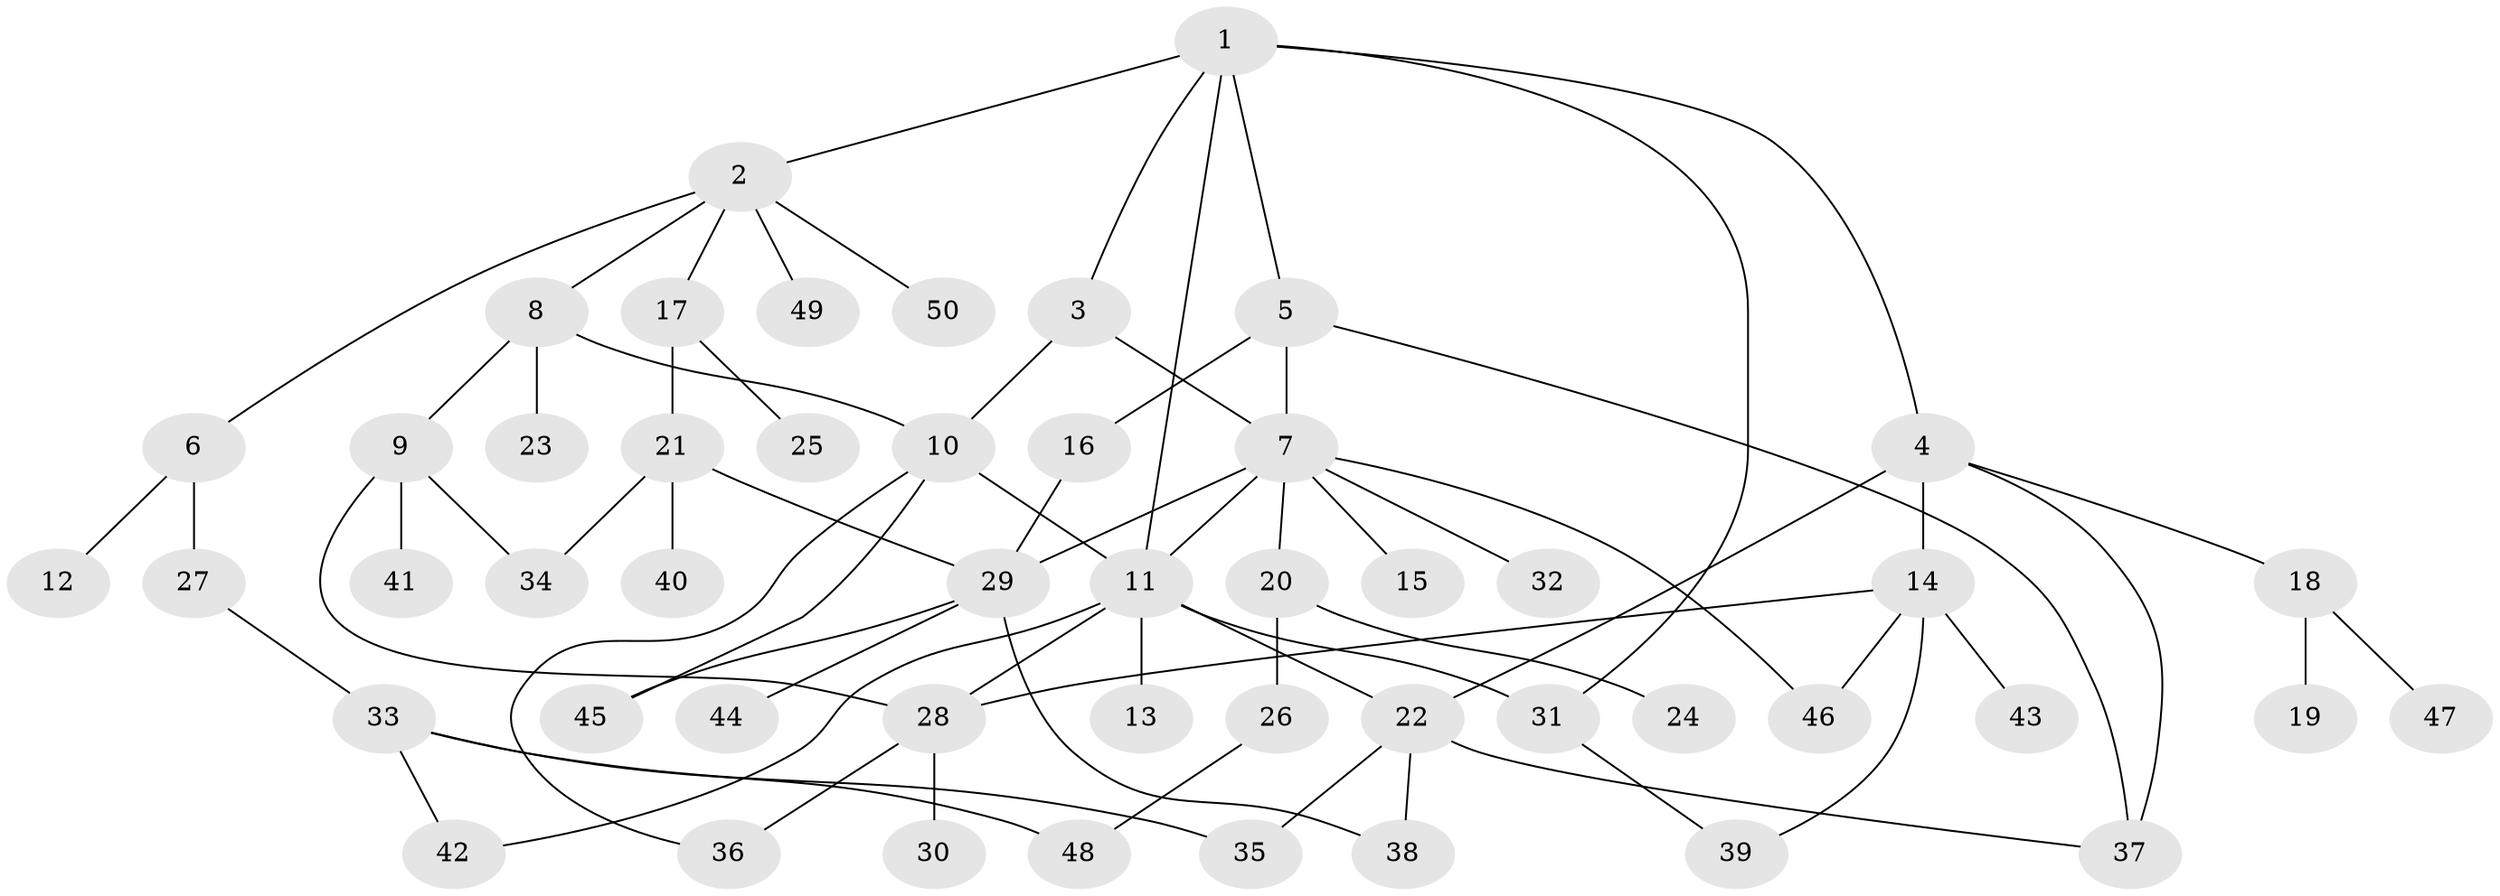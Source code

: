 // coarse degree distribution, {10: 0.058823529411764705, 3: 0.058823529411764705, 5: 0.029411764705882353, 4: 0.17647058823529413, 2: 0.23529411764705882, 9: 0.029411764705882353, 6: 0.058823529411764705, 1: 0.35294117647058826}
// Generated by graph-tools (version 1.1) at 2025/41/03/06/25 10:41:29]
// undirected, 50 vertices, 70 edges
graph export_dot {
graph [start="1"]
  node [color=gray90,style=filled];
  1;
  2;
  3;
  4;
  5;
  6;
  7;
  8;
  9;
  10;
  11;
  12;
  13;
  14;
  15;
  16;
  17;
  18;
  19;
  20;
  21;
  22;
  23;
  24;
  25;
  26;
  27;
  28;
  29;
  30;
  31;
  32;
  33;
  34;
  35;
  36;
  37;
  38;
  39;
  40;
  41;
  42;
  43;
  44;
  45;
  46;
  47;
  48;
  49;
  50;
  1 -- 2;
  1 -- 3;
  1 -- 4;
  1 -- 5;
  1 -- 31;
  1 -- 11;
  2 -- 6;
  2 -- 8;
  2 -- 17;
  2 -- 49;
  2 -- 50;
  3 -- 7;
  3 -- 10;
  4 -- 14;
  4 -- 18;
  4 -- 22;
  4 -- 37;
  5 -- 16;
  5 -- 7;
  5 -- 37;
  6 -- 12;
  6 -- 27;
  7 -- 11;
  7 -- 15;
  7 -- 20;
  7 -- 29;
  7 -- 32;
  7 -- 46;
  8 -- 9;
  8 -- 23;
  8 -- 10;
  9 -- 34;
  9 -- 41;
  9 -- 28;
  10 -- 11;
  10 -- 45;
  10 -- 36;
  11 -- 13;
  11 -- 28;
  11 -- 31;
  11 -- 22;
  11 -- 42;
  14 -- 39;
  14 -- 43;
  14 -- 28;
  14 -- 46;
  16 -- 29;
  17 -- 21;
  17 -- 25;
  18 -- 19;
  18 -- 47;
  20 -- 24;
  20 -- 26;
  21 -- 40;
  21 -- 29;
  21 -- 34;
  22 -- 35;
  22 -- 38;
  22 -- 37;
  26 -- 48;
  27 -- 33;
  28 -- 30;
  28 -- 36;
  29 -- 44;
  29 -- 45;
  29 -- 38;
  31 -- 39;
  33 -- 42;
  33 -- 35;
  33 -- 48;
}
